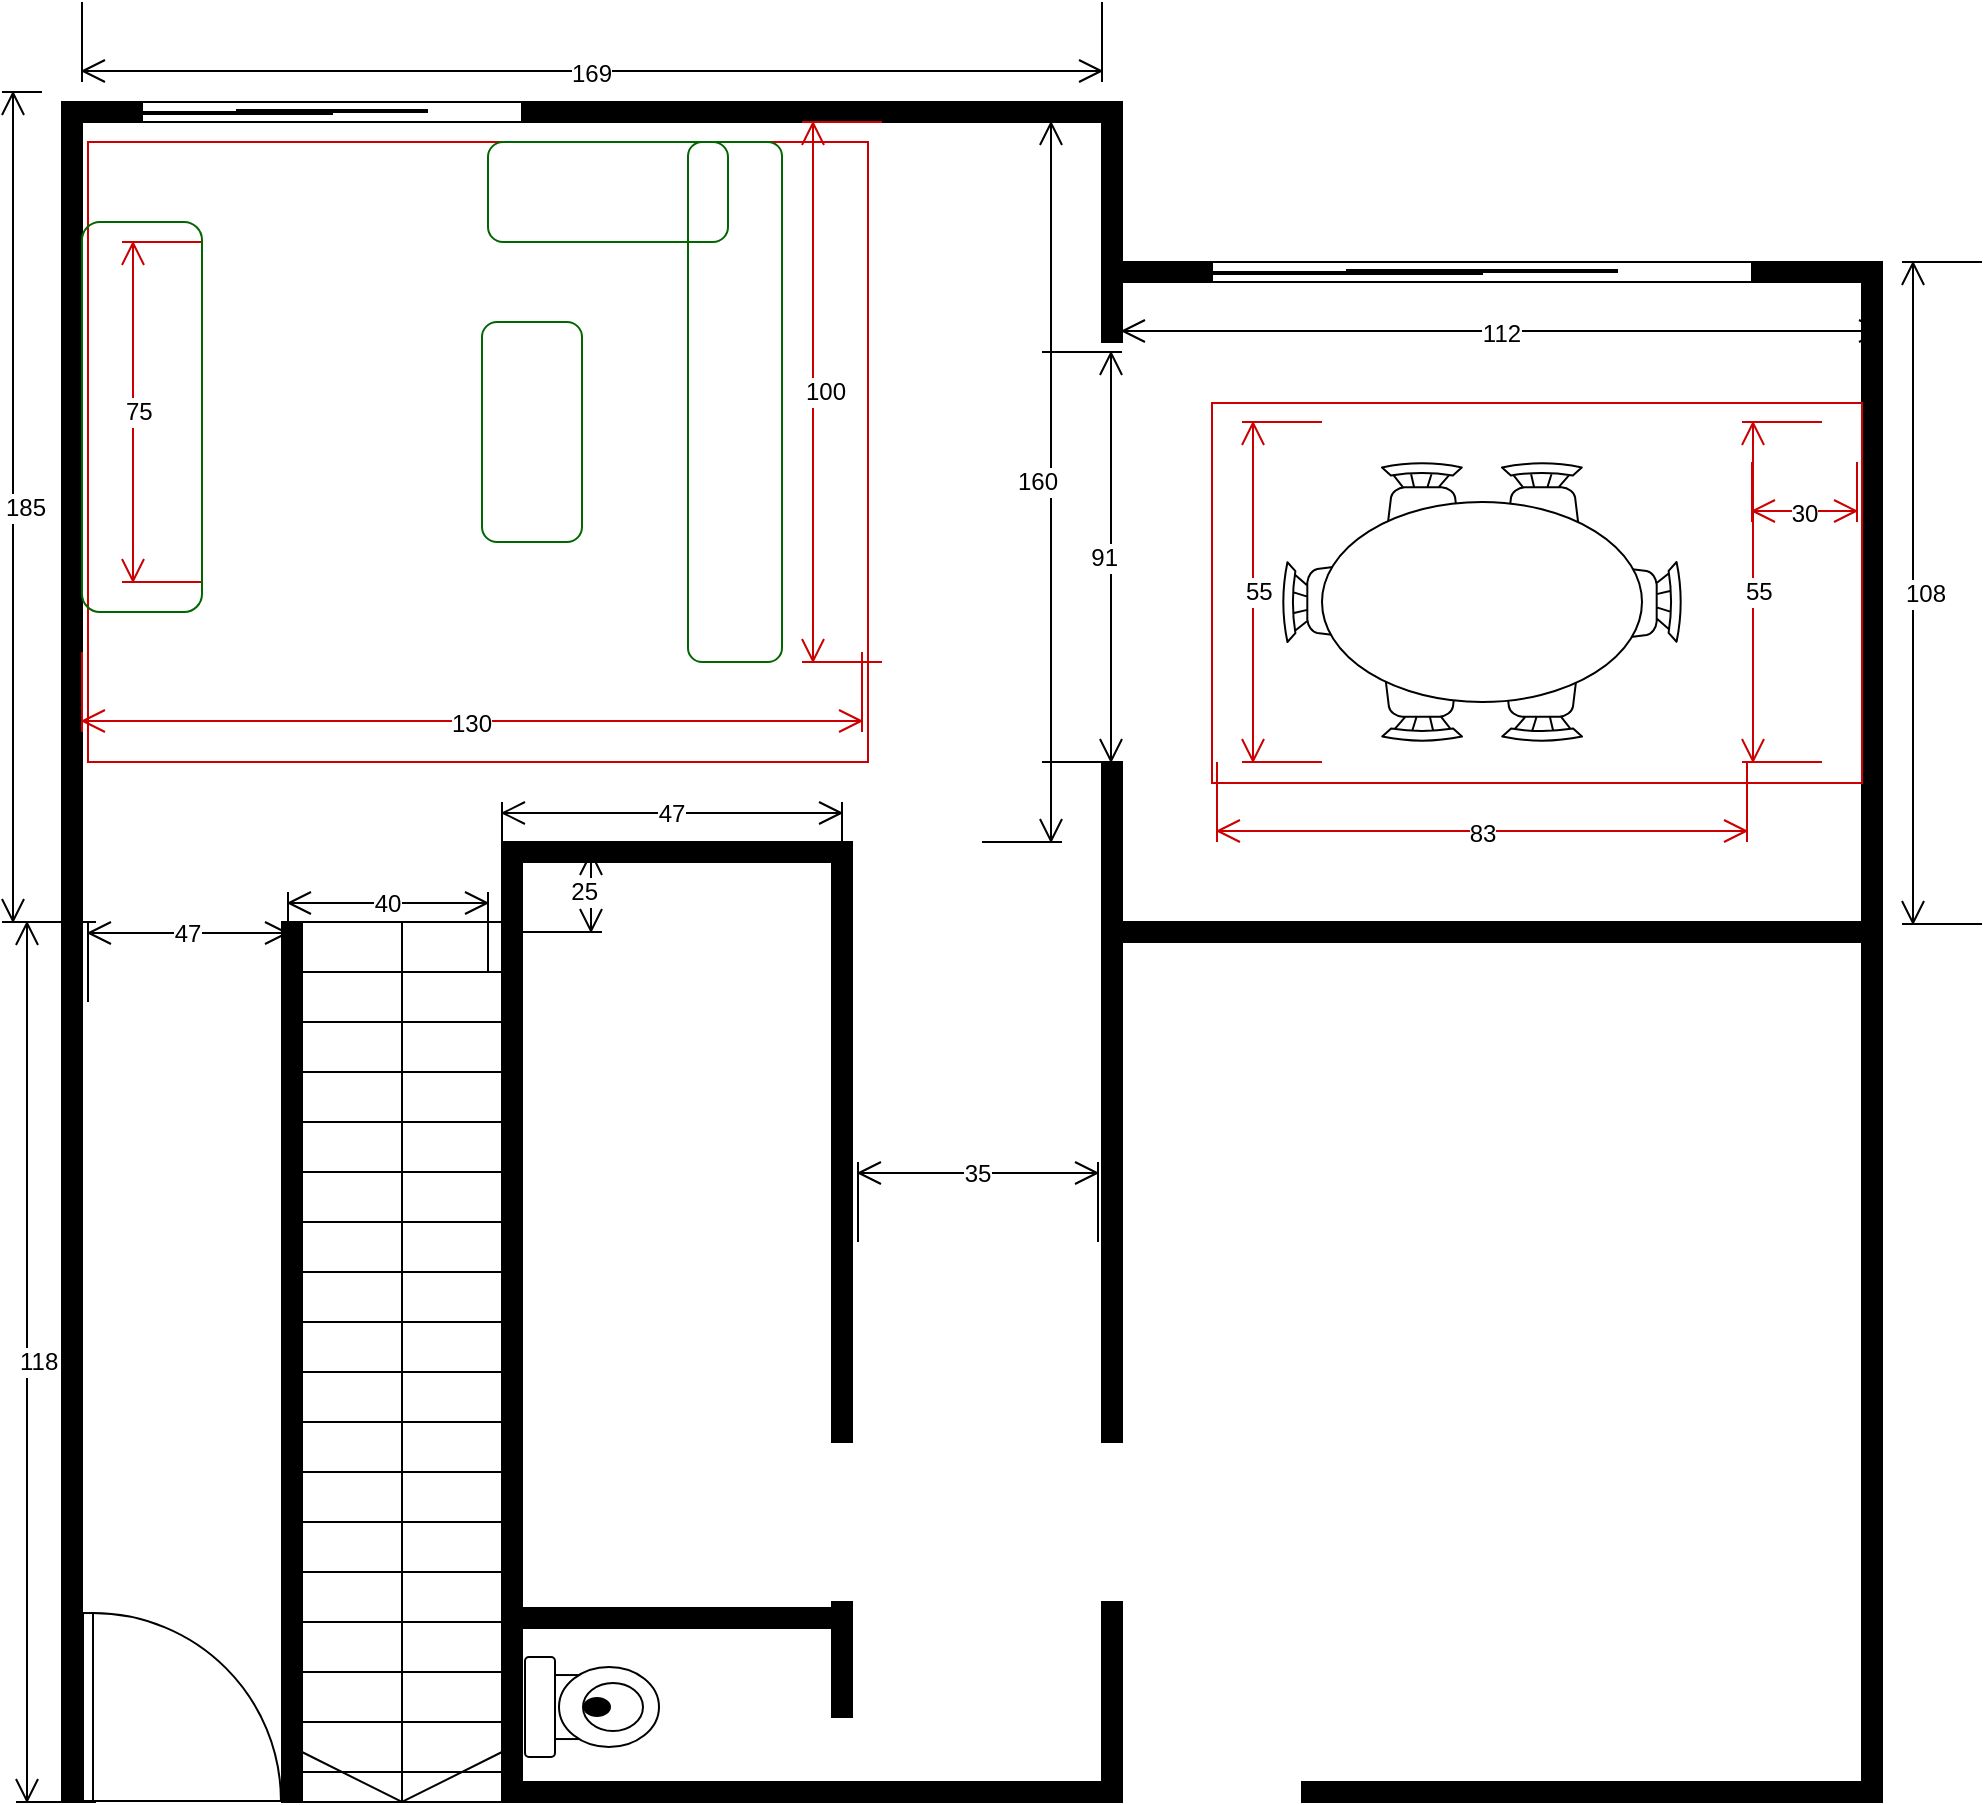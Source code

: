 <mxfile version="20.5.1" type="github">
  <diagram name="Page-1" id="4bd5d27a-524c-7e24-5d5f-89a86ee4fca1">
    <mxGraphModel dx="1568" dy="1718" grid="1" gridSize="10" guides="1" tooltips="1" connect="1" arrows="1" fold="1" page="1" pageScale="1" pageWidth="1100" pageHeight="850" background="none" math="0" shadow="0">
      <root>
        <mxCell id="0" />
        <mxCell id="1" parent="0" />
        <mxCell id="1ufsAENBgIqnQ099alia-98" value="" style="rounded=0;whiteSpace=wrap;html=1;fillColor=none;strokeColor=#CC0000;fontColor=#333333;" vertex="1" parent="1">
          <mxGeometry x="53" y="-80" width="390" height="310" as="geometry" />
        </mxCell>
        <mxCell id="1ufsAENBgIqnQ099alia-1" value="" style="verticalLabelPosition=bottom;html=1;verticalAlign=top;align=center;shape=mxgraph.floorplan.wall;fillColor=strokeColor;direction=south;" vertex="1" parent="1">
          <mxGeometry x="40" y="40" width="10" height="710" as="geometry" />
        </mxCell>
        <mxCell id="1ufsAENBgIqnQ099alia-2" value="" style="verticalLabelPosition=bottom;html=1;verticalAlign=top;align=center;shape=mxgraph.floorplan.wall;fillColor=strokeColor;direction=south;" vertex="1" parent="1">
          <mxGeometry x="150" y="310" width="10" height="440" as="geometry" />
        </mxCell>
        <mxCell id="1ufsAENBgIqnQ099alia-3" value="" style="verticalLabelPosition=bottom;html=1;verticalAlign=top;align=center;shape=mxgraph.floorplan.stairs;direction=south;" vertex="1" parent="1">
          <mxGeometry x="160" y="310" width="100" height="440" as="geometry" />
        </mxCell>
        <mxCell id="1ufsAENBgIqnQ099alia-4" value="" style="verticalLabelPosition=bottom;html=1;verticalAlign=top;align=center;shape=mxgraph.floorplan.wall;fillColor=strokeColor;direction=south;" vertex="1" parent="1">
          <mxGeometry x="260" y="270" width="10" height="480" as="geometry" />
        </mxCell>
        <mxCell id="1ufsAENBgIqnQ099alia-5" value="" style="verticalLabelPosition=bottom;html=1;verticalAlign=top;align=center;shape=mxgraph.floorplan.doorLeft;aspect=fixed;rotation=-90;" vertex="1" parent="1">
          <mxGeometry x="53.44" y="652.59" width="93.98" height="99.85" as="geometry" />
        </mxCell>
        <mxCell id="1ufsAENBgIqnQ099alia-6" value="" style="verticalLabelPosition=bottom;html=1;verticalAlign=top;align=center;shape=mxgraph.floorplan.wall;fillColor=strokeColor;" vertex="1" parent="1">
          <mxGeometry x="265" y="270" width="160" height="10" as="geometry" />
        </mxCell>
        <mxCell id="1ufsAENBgIqnQ099alia-7" value="" style="verticalLabelPosition=bottom;html=1;verticalAlign=top;align=center;shape=mxgraph.floorplan.wall;fillColor=strokeColor;direction=south;" vertex="1" parent="1">
          <mxGeometry x="400" y="270" width="60" height="300" as="geometry" />
        </mxCell>
        <mxCell id="1ufsAENBgIqnQ099alia-9" value="" style="verticalLabelPosition=bottom;html=1;verticalAlign=top;align=center;shape=mxgraph.floorplan.wall;fillColor=strokeColor;direction=south;" vertex="1" parent="1">
          <mxGeometry x="560" y="230" width="10" height="340" as="geometry" />
        </mxCell>
        <mxCell id="1ufsAENBgIqnQ099alia-13" value="" style="verticalLabelPosition=bottom;html=1;verticalAlign=top;align=center;shape=mxgraph.floorplan.wall;fillColor=strokeColor;direction=south;" vertex="1" parent="1">
          <mxGeometry x="560" y="650" width="10" height="100" as="geometry" />
        </mxCell>
        <mxCell id="1ufsAENBgIqnQ099alia-14" value="" style="verticalLabelPosition=bottom;html=1;verticalAlign=top;align=center;shape=mxgraph.floorplan.wall;fillColor=strokeColor;" vertex="1" parent="1">
          <mxGeometry x="660" y="740" width="280" height="10" as="geometry" />
        </mxCell>
        <mxCell id="1ufsAENBgIqnQ099alia-15" value="" style="verticalLabelPosition=bottom;html=1;verticalAlign=top;align=center;shape=mxgraph.floorplan.wall;fillColor=strokeColor;direction=south;" vertex="1" parent="1">
          <mxGeometry x="940" y="400" width="10" height="350" as="geometry" />
        </mxCell>
        <mxCell id="1ufsAENBgIqnQ099alia-16" value="" style="verticalLabelPosition=bottom;html=1;verticalAlign=top;align=center;shape=mxgraph.floorplan.wall;fillColor=strokeColor;" vertex="1" parent="1">
          <mxGeometry x="570" y="310" width="380" height="10" as="geometry" />
        </mxCell>
        <mxCell id="1ufsAENBgIqnQ099alia-18" value="" style="verticalLabelPosition=bottom;html=1;verticalAlign=top;align=center;shape=mxgraph.floorplan.wall;fillColor=strokeColor;" vertex="1" parent="1">
          <mxGeometry x="270" y="653" width="160" height="10" as="geometry" />
        </mxCell>
        <mxCell id="1ufsAENBgIqnQ099alia-19" value="" style="verticalLabelPosition=bottom;html=1;verticalAlign=top;align=center;shape=mxgraph.floorplan.wall;fillColor=strokeColor;direction=south;" vertex="1" parent="1">
          <mxGeometry x="425" y="650" width="10" height="57.5" as="geometry" />
        </mxCell>
        <mxCell id="1ufsAENBgIqnQ099alia-22" value="" style="verticalLabelPosition=bottom;html=1;verticalAlign=top;align=center;shape=mxgraph.floorplan.wall;fillColor=strokeColor;" vertex="1" parent="1">
          <mxGeometry x="270" y="740" width="290" height="10" as="geometry" />
        </mxCell>
        <mxCell id="1ufsAENBgIqnQ099alia-30" value="" style="verticalLabelPosition=bottom;html=1;verticalAlign=top;align=center;shape=mxgraph.floorplan.wall;fillColor=strokeColor;" vertex="1" parent="1">
          <mxGeometry x="50" y="-100" width="520" height="10" as="geometry" />
        </mxCell>
        <mxCell id="1ufsAENBgIqnQ099alia-31" value="" style="verticalLabelPosition=bottom;html=1;verticalAlign=top;align=center;shape=mxgraph.floorplan.wall;fillColor=strokeColor;direction=south;" vertex="1" parent="1">
          <mxGeometry x="940" y="-10" width="10" height="410" as="geometry" />
        </mxCell>
        <mxCell id="1ufsAENBgIqnQ099alia-32" value="" style="verticalLabelPosition=bottom;html=1;verticalAlign=top;align=center;shape=mxgraph.floorplan.wall;fillColor=strokeColor;direction=south;" vertex="1" parent="1">
          <mxGeometry x="560" y="-90" width="10" height="110" as="geometry" />
        </mxCell>
        <mxCell id="1ufsAENBgIqnQ099alia-41" value="169" style="shape=dimension;whiteSpace=wrap;html=1;align=center;points=[];verticalAlign=bottom;spacingBottom=-5;labelBackgroundColor=#ffffff" vertex="1" parent="1">
          <mxGeometry x="50" y="-150" width="510" height="40" as="geometry" />
        </mxCell>
        <mxCell id="1ufsAENBgIqnQ099alia-42" value="112" style="shape=dimension;whiteSpace=wrap;html=1;align=center;points=[];verticalAlign=bottom;spacingBottom=-5;labelBackgroundColor=#ffffff" vertex="1" parent="1">
          <mxGeometry x="570" y="-20" width="380" height="40" as="geometry" />
        </mxCell>
        <mxCell id="1ufsAENBgIqnQ099alia-43" value="40" style="shape=dimension;direction=west;whiteSpace=wrap;html=1;align=center;points=[];verticalAlign=top;spacingTop=-8;labelBackgroundColor=#ffffff" vertex="1" parent="1">
          <mxGeometry x="153" y="295" width="100" height="40" as="geometry" />
        </mxCell>
        <mxCell id="1ufsAENBgIqnQ099alia-44" value="47" style="shape=dimension;direction=west;whiteSpace=wrap;html=1;align=center;points=[];verticalAlign=top;spacingTop=-8;labelBackgroundColor=#ffffff" vertex="1" parent="1">
          <mxGeometry x="53" y="310" width="100" height="40" as="geometry" />
        </mxCell>
        <mxCell id="1ufsAENBgIqnQ099alia-45" value="25" style="shape=dimension;direction=north;whiteSpace=wrap;html=1;align=right;points=[];verticalAlign=middle;labelBackgroundColor=#ffffff" vertex="1" parent="1">
          <mxGeometry x="270" y="275" width="40" height="40" as="geometry" />
        </mxCell>
        <mxCell id="1ufsAENBgIqnQ099alia-46" value="35" style="shape=dimension;direction=west;whiteSpace=wrap;html=1;align=center;points=[];verticalAlign=top;spacingTop=-8;labelBackgroundColor=#ffffff" vertex="1" parent="1">
          <mxGeometry x="438" y="430" width="120" height="40" as="geometry" />
        </mxCell>
        <mxCell id="1ufsAENBgIqnQ099alia-47" value="160" style="shape=dimension;direction=north;whiteSpace=wrap;html=1;align=right;points=[];verticalAlign=middle;labelBackgroundColor=#ffffff" vertex="1" parent="1">
          <mxGeometry x="500" y="-90" width="40" height="360" as="geometry" />
        </mxCell>
        <mxCell id="1ufsAENBgIqnQ099alia-48" value="91" style="shape=dimension;direction=north;whiteSpace=wrap;html=1;align=right;points=[];verticalAlign=middle;labelBackgroundColor=#ffffff" vertex="1" parent="1">
          <mxGeometry x="530" y="25" width="40" height="205" as="geometry" />
        </mxCell>
        <mxCell id="1ufsAENBgIqnQ099alia-49" value="108" style="shape=dimension;direction=south;whiteSpace=wrap;html=1;align=left;points=[];verticalAlign=middle;labelBackgroundColor=#ffffff" vertex="1" parent="1">
          <mxGeometry x="960" y="-20" width="40" height="331" as="geometry" />
        </mxCell>
        <mxCell id="1ufsAENBgIqnQ099alia-50" value="" style="verticalLabelPosition=bottom;html=1;verticalAlign=top;align=center;shape=mxgraph.floorplan.toilet;rotation=-90;" vertex="1" parent="1">
          <mxGeometry x="280" y="669.02" width="50" height="67" as="geometry" />
        </mxCell>
        <mxCell id="1ufsAENBgIqnQ099alia-82" value="185" style="shape=dimension;direction=south;whiteSpace=wrap;html=1;align=left;points=[];verticalAlign=middle;labelBackgroundColor=#ffffff" vertex="1" parent="1">
          <mxGeometry x="10" y="-105" width="20" height="415" as="geometry" />
        </mxCell>
        <mxCell id="1ufsAENBgIqnQ099alia-83" value="118" style="shape=dimension;direction=south;whiteSpace=wrap;html=1;align=left;points=[];verticalAlign=middle;labelBackgroundColor=#ffffff" vertex="1" parent="1">
          <mxGeometry x="17" y="310" width="40" height="440" as="geometry" />
        </mxCell>
        <mxCell id="1ufsAENBgIqnQ099alia-86" value="" style="verticalLabelPosition=bottom;html=1;verticalAlign=top;align=center;shape=mxgraph.floorplan.wall;fillColor=strokeColor;" vertex="1" parent="1">
          <mxGeometry x="570" y="-20" width="380" height="10" as="geometry" />
        </mxCell>
        <mxCell id="1ufsAENBgIqnQ099alia-88" value="" style="verticalLabelPosition=bottom;html=1;verticalAlign=top;align=center;shape=mxgraph.floorplan.wall;fillColor=strokeColor;rotation=90;" vertex="1" parent="1">
          <mxGeometry x="-205" y="145" width="500" height="10" as="geometry" />
        </mxCell>
        <mxCell id="1ufsAENBgIqnQ099alia-89" value="" style="verticalLabelPosition=bottom;html=1;verticalAlign=top;align=center;shape=mxgraph.floorplan.chair;shadow=0;" vertex="1" parent="1">
          <mxGeometry x="700" y="80" width="40" height="52" as="geometry" />
        </mxCell>
        <mxCell id="1ufsAENBgIqnQ099alia-90" value="" style="verticalLabelPosition=bottom;html=1;verticalAlign=top;align=center;shape=mxgraph.floorplan.chair;shadow=0;direction=west;" vertex="1" parent="1">
          <mxGeometry x="700" y="168" width="40" height="52" as="geometry" />
        </mxCell>
        <mxCell id="1ufsAENBgIqnQ099alia-91" value="" style="verticalLabelPosition=bottom;html=1;verticalAlign=top;align=center;shape=mxgraph.floorplan.chair;shadow=0;direction=north;" vertex="1" parent="1">
          <mxGeometry x="650" y="130" width="52" height="40" as="geometry" />
        </mxCell>
        <mxCell id="1ufsAENBgIqnQ099alia-92" value="" style="verticalLabelPosition=bottom;html=1;verticalAlign=top;align=center;shape=mxgraph.floorplan.chair;shadow=0;direction=south" vertex="1" parent="1">
          <mxGeometry x="798" y="130" width="52" height="40" as="geometry" />
        </mxCell>
        <mxCell id="1ufsAENBgIqnQ099alia-93" value="" style="verticalLabelPosition=bottom;html=1;verticalAlign=top;align=center;shape=mxgraph.floorplan.chair;shadow=0;" vertex="1" parent="1">
          <mxGeometry x="760" y="80" width="40" height="52" as="geometry" />
        </mxCell>
        <mxCell id="1ufsAENBgIqnQ099alia-94" value="" style="verticalLabelPosition=bottom;html=1;verticalAlign=top;align=center;shape=mxgraph.floorplan.chair;shadow=0;direction=west;" vertex="1" parent="1">
          <mxGeometry x="760" y="168" width="40" height="52" as="geometry" />
        </mxCell>
        <mxCell id="1ufsAENBgIqnQ099alia-95" value="" style="shape=ellipse;shadow=0;" vertex="1" parent="1">
          <mxGeometry x="670" y="100" width="160" height="100" as="geometry" />
        </mxCell>
        <mxCell id="1ufsAENBgIqnQ099alia-96" value="" style="verticalLabelPosition=bottom;html=1;verticalAlign=top;align=center;shape=mxgraph.floorplan.windowGlider;dx=0.25;" vertex="1" parent="1">
          <mxGeometry x="615" y="-20" width="270" height="10" as="geometry" />
        </mxCell>
        <mxCell id="1ufsAENBgIqnQ099alia-97" value="" style="verticalLabelPosition=bottom;html=1;verticalAlign=top;align=center;shape=mxgraph.floorplan.windowGlider;dx=0.25;" vertex="1" parent="1">
          <mxGeometry x="80" y="-100" width="190" height="10" as="geometry" />
        </mxCell>
        <mxCell id="1ufsAENBgIqnQ099alia-99" value="47" style="shape=dimension;direction=west;whiteSpace=wrap;html=1;align=center;points=[];verticalAlign=top;spacingTop=-8;labelBackgroundColor=#ffffff" vertex="1" parent="1">
          <mxGeometry x="260" y="250" width="170" height="40" as="geometry" />
        </mxCell>
        <mxCell id="1ufsAENBgIqnQ099alia-100" value="130" style="shape=dimension;whiteSpace=wrap;html=1;align=center;points=[];verticalAlign=bottom;spacingBottom=-5;labelBackgroundColor=#ffffff;strokeColor=#CC0000;fillColor=none;" vertex="1" parent="1">
          <mxGeometry x="50" y="175" width="390" height="40" as="geometry" />
        </mxCell>
        <mxCell id="1ufsAENBgIqnQ099alia-102" value="100" style="shape=dimension;direction=south;whiteSpace=wrap;html=1;align=left;points=[];verticalAlign=middle;labelBackgroundColor=#ffffff;strokeColor=#CC0000;fillColor=none;" vertex="1" parent="1">
          <mxGeometry x="410" y="-90" width="40" height="270" as="geometry" />
        </mxCell>
        <mxCell id="1ufsAENBgIqnQ099alia-103" value="" style="rounded=0;whiteSpace=wrap;html=1;fillColor=none;strokeColor=#CC0000;fontColor=#333333;" vertex="1" parent="1">
          <mxGeometry x="615" y="50.5" width="325" height="190" as="geometry" />
        </mxCell>
        <mxCell id="1ufsAENBgIqnQ099alia-105" value="75" style="shape=dimension;direction=south;whiteSpace=wrap;html=1;align=left;points=[];verticalAlign=middle;labelBackgroundColor=#ffffff;strokeColor=#CC0000;fillColor=none;" vertex="1" parent="1">
          <mxGeometry x="70" y="-30" width="40" height="170" as="geometry" />
        </mxCell>
        <mxCell id="1ufsAENBgIqnQ099alia-106" value="83" style="shape=dimension;whiteSpace=wrap;html=1;align=center;points=[];verticalAlign=bottom;spacingBottom=-5;labelBackgroundColor=#ffffff;strokeColor=#CC0000;fillColor=none;" vertex="1" parent="1">
          <mxGeometry x="617.5" y="230" width="265" height="40" as="geometry" />
        </mxCell>
        <mxCell id="1ufsAENBgIqnQ099alia-107" value="55" style="shape=dimension;direction=south;whiteSpace=wrap;html=1;align=left;points=[];verticalAlign=middle;labelBackgroundColor=#ffffff;strokeColor=#CC0000;fillColor=none;" vertex="1" parent="1">
          <mxGeometry x="630" y="60" width="40" height="170" as="geometry" />
        </mxCell>
        <mxCell id="1ufsAENBgIqnQ099alia-108" value="55" style="shape=dimension;direction=south;whiteSpace=wrap;html=1;align=left;points=[];verticalAlign=middle;labelBackgroundColor=#ffffff;strokeColor=#CC0000;fillColor=none;" vertex="1" parent="1">
          <mxGeometry x="880" y="60" width="40" height="170" as="geometry" />
        </mxCell>
        <mxCell id="1ufsAENBgIqnQ099alia-109" value="30" style="shape=dimension;whiteSpace=wrap;html=1;align=center;points=[];verticalAlign=bottom;spacingBottom=-5;labelBackgroundColor=#ffffff;strokeColor=#CC0000;fillColor=none;" vertex="1" parent="1">
          <mxGeometry x="885" y="80" width="52.5" height="30" as="geometry" />
        </mxCell>
        <mxCell id="1ufsAENBgIqnQ099alia-110" value="" style="rounded=1;whiteSpace=wrap;html=1;strokeColor=#006600;fillColor=none;" vertex="1" parent="1">
          <mxGeometry x="253" y="-80" width="120" height="50" as="geometry" />
        </mxCell>
        <mxCell id="1ufsAENBgIqnQ099alia-111" value="" style="rounded=1;whiteSpace=wrap;html=1;strokeColor=#006600;fillColor=none;" vertex="1" parent="1">
          <mxGeometry x="353" y="-80" width="47" height="260" as="geometry" />
        </mxCell>
        <mxCell id="1ufsAENBgIqnQ099alia-112" value="" style="rounded=1;whiteSpace=wrap;html=1;strokeColor=#006600;fillColor=none;rotation=-90;" vertex="1" parent="1">
          <mxGeometry x="220" y="40" width="110" height="50" as="geometry" />
        </mxCell>
        <mxCell id="1ufsAENBgIqnQ099alia-113" value="" style="rounded=1;whiteSpace=wrap;html=1;strokeColor=#006600;fillColor=none;rotation=-90;" vertex="1" parent="1">
          <mxGeometry x="-17.5" y="27.5" width="195" height="60" as="geometry" />
        </mxCell>
      </root>
    </mxGraphModel>
  </diagram>
</mxfile>

